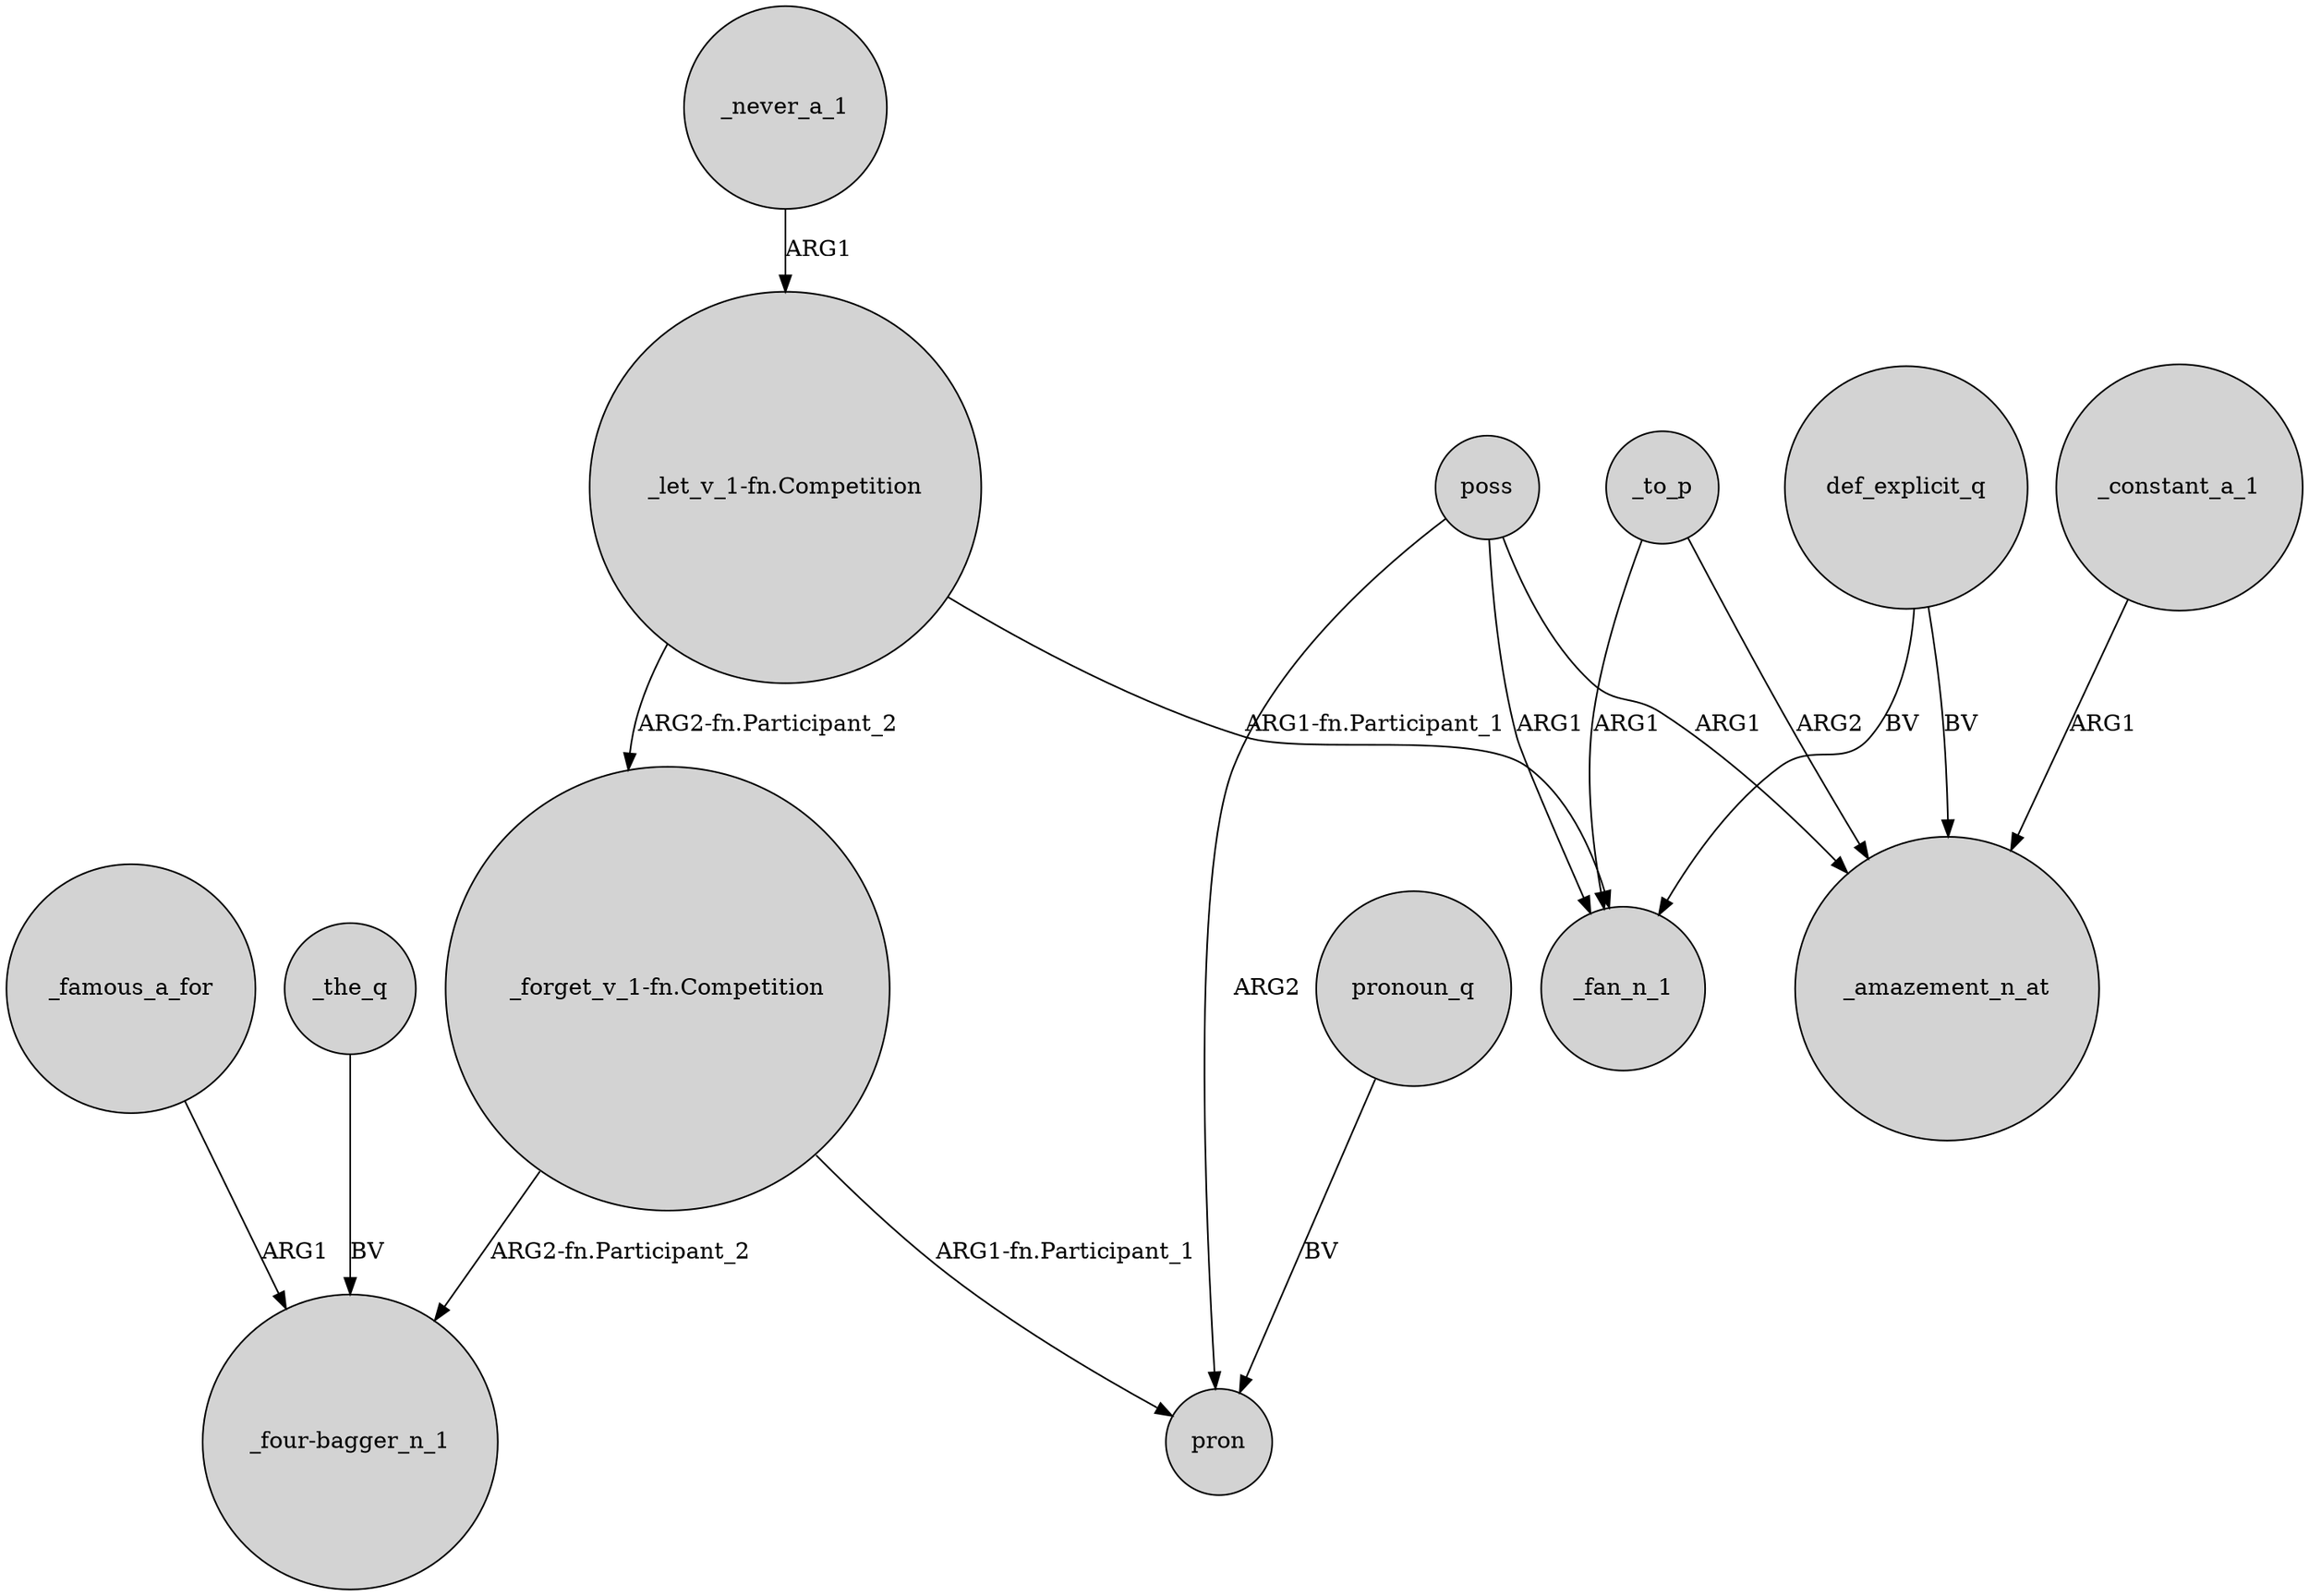 digraph {
	node [shape=circle style=filled]
	"_forget_v_1-fn.Competition" -> "_four-bagger_n_1" [label="ARG2-fn.Participant_2"]
	"_forget_v_1-fn.Competition" -> pron [label="ARG1-fn.Participant_1"]
	poss -> _amazement_n_at [label=ARG1]
	def_explicit_q -> _fan_n_1 [label=BV]
	_to_p -> _amazement_n_at [label=ARG2]
	_never_a_1 -> "_let_v_1-fn.Competition" [label=ARG1]
	_the_q -> "_four-bagger_n_1" [label=BV]
	poss -> _fan_n_1 [label=ARG1]
	def_explicit_q -> _amazement_n_at [label=BV]
	"_let_v_1-fn.Competition" -> _fan_n_1 [label="ARG1-fn.Participant_1"]
	pronoun_q -> pron [label=BV]
	_famous_a_for -> "_four-bagger_n_1" [label=ARG1]
	"_let_v_1-fn.Competition" -> "_forget_v_1-fn.Competition" [label="ARG2-fn.Participant_2"]
	poss -> pron [label=ARG2]
	_constant_a_1 -> _amazement_n_at [label=ARG1]
	_to_p -> _fan_n_1 [label=ARG1]
}
